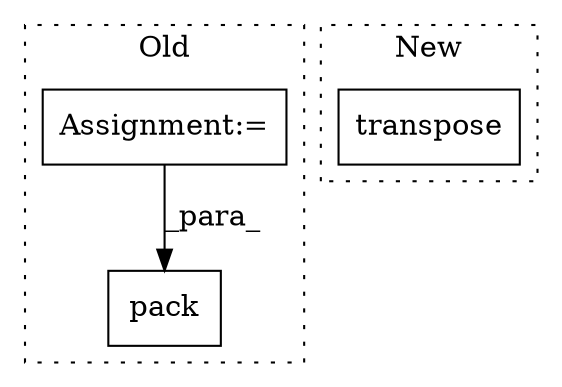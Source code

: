 digraph G {
subgraph cluster0 {
1 [label="pack" a="32" s="871,1034" l="18,-5" shape="box"];
3 [label="Assignment:=" a="7" s="994" l="32" shape="box"];
label = "Old";
style="dotted";
}
subgraph cluster1 {
2 [label="transpose" a="32" s="1070,1082" l="10,1" shape="box"];
label = "New";
style="dotted";
}
3 -> 1 [label="_para_"];
}
